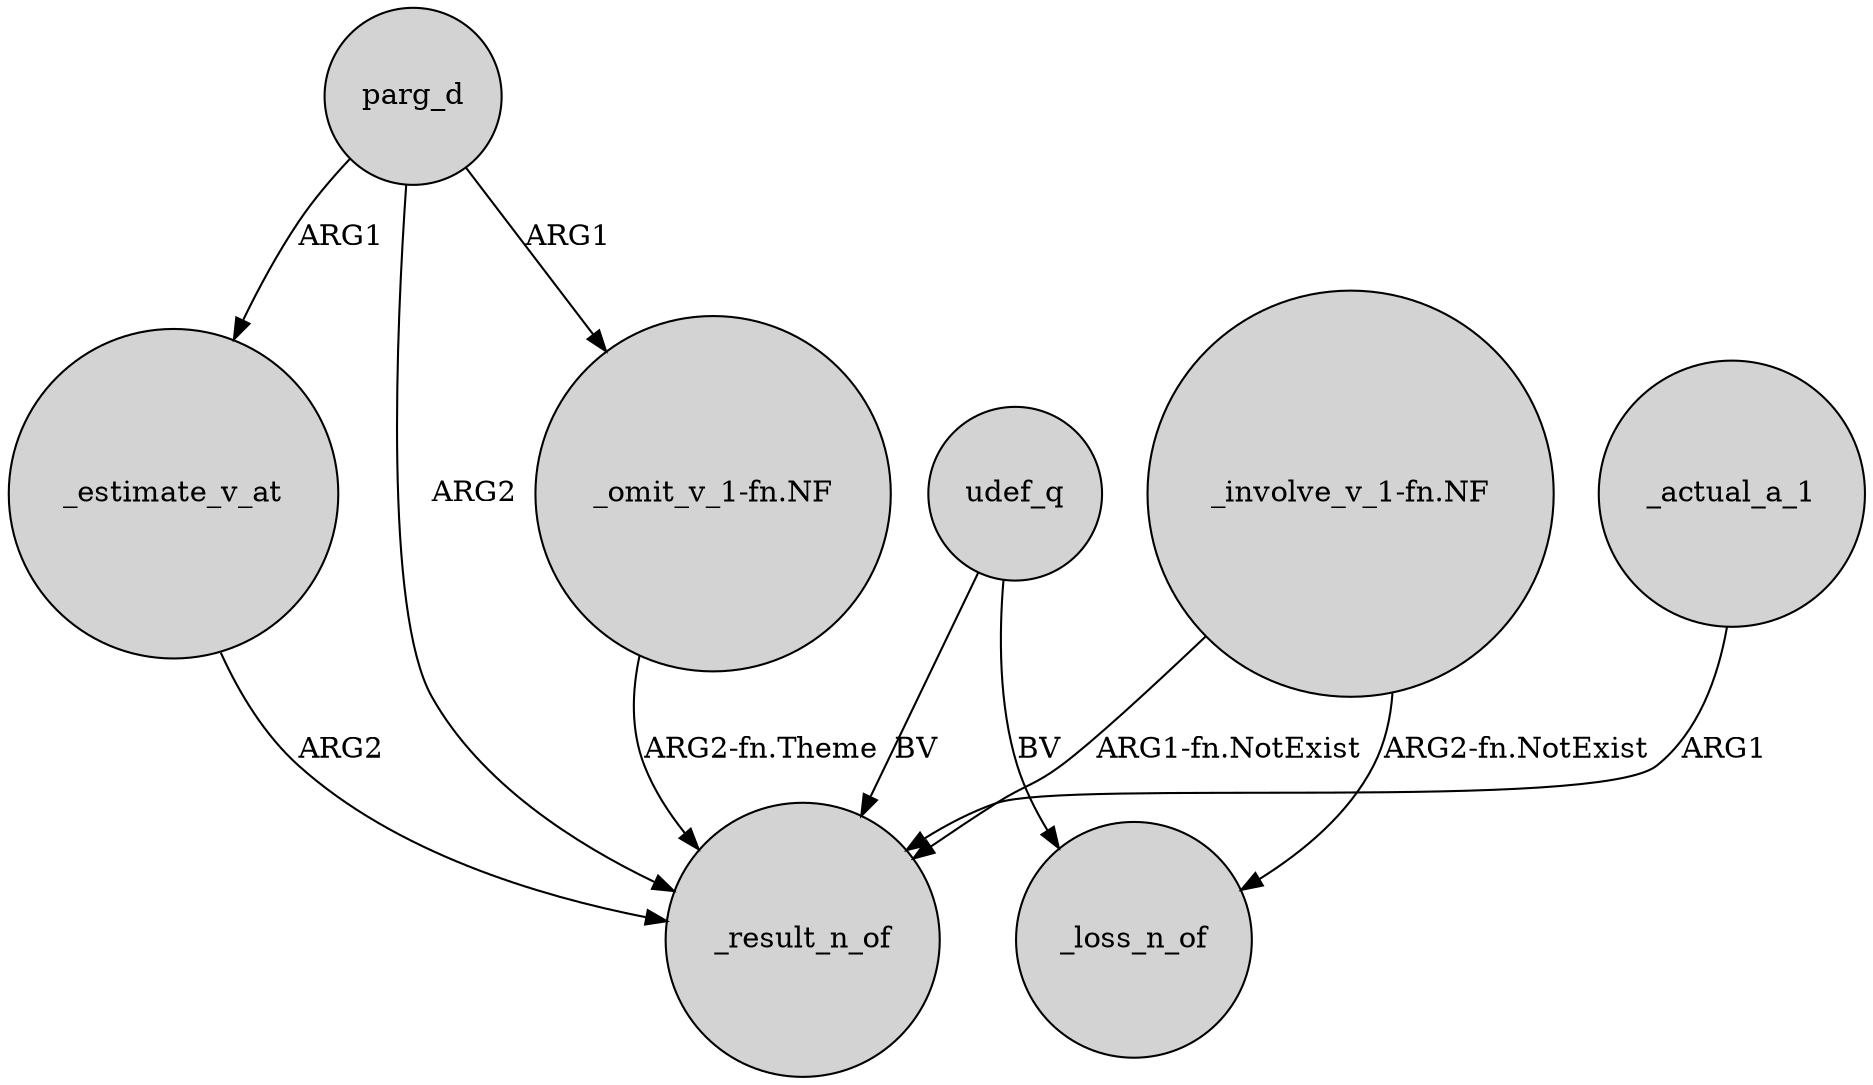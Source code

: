 digraph {
	node [shape=circle style=filled]
	parg_d -> _estimate_v_at [label=ARG1]
	udef_q -> _result_n_of [label=BV]
	"_omit_v_1-fn.NF" -> _result_n_of [label="ARG2-fn.Theme"]
	parg_d -> _result_n_of [label=ARG2]
	parg_d -> "_omit_v_1-fn.NF" [label=ARG1]
	"_involve_v_1-fn.NF" -> _result_n_of [label="ARG1-fn.NotExist"]
	udef_q -> _loss_n_of [label=BV]
	_actual_a_1 -> _result_n_of [label=ARG1]
	"_involve_v_1-fn.NF" -> _loss_n_of [label="ARG2-fn.NotExist"]
	_estimate_v_at -> _result_n_of [label=ARG2]
}
